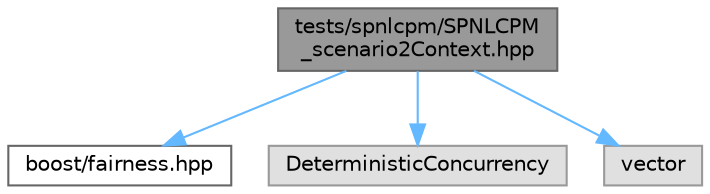 digraph "tests/spnlcpm/SPNLCPM_scenario2Context.hpp"
{
 // LATEX_PDF_SIZE
  bgcolor="transparent";
  edge [fontname=Helvetica,fontsize=10,labelfontname=Helvetica,labelfontsize=10];
  node [fontname=Helvetica,fontsize=10,shape=box,height=0.2,width=0.4];
  Node1 [id="Node000001",label="tests/spnlcpm/SPNLCPM\l_scenario2Context.hpp",height=0.2,width=0.4,color="gray40", fillcolor="grey60", style="filled", fontcolor="black",tooltip="Alias SPNLCPM_scenario2Context."];
  Node1 -> Node2 [id="edge1_Node000001_Node000002",color="steelblue1",style="solid",tooltip=" "];
  Node2 [id="Node000002",label="boost/fairness.hpp",height=0.2,width=0.4,color="grey40", fillcolor="white", style="filled",URL="$fairness_8hpp.html",tooltip="This file contains the all the includes required by the library."];
  Node1 -> Node3 [id="edge2_Node000001_Node000003",color="steelblue1",style="solid",tooltip=" "];
  Node3 [id="Node000003",label="DeterministicConcurrency",height=0.2,width=0.4,color="grey60", fillcolor="#E0E0E0", style="filled",tooltip=" "];
  Node1 -> Node4 [id="edge3_Node000001_Node000004",color="steelblue1",style="solid",tooltip=" "];
  Node4 [id="Node000004",label="vector",height=0.2,width=0.4,color="grey60", fillcolor="#E0E0E0", style="filled",tooltip=" "];
}
